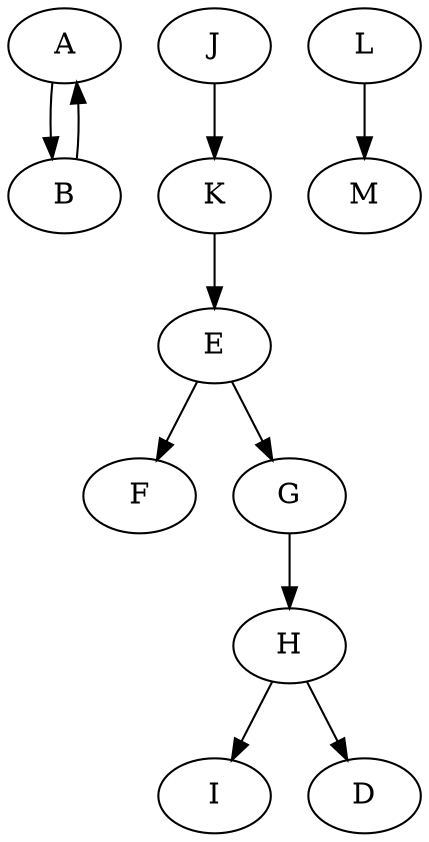 digraph DOT2 {
    A -> B
    E -> F
    E -> G
    G -> H
    H -> I
    H -> D
    B -> A
    J -> K
    K -> E
    L -> M
}